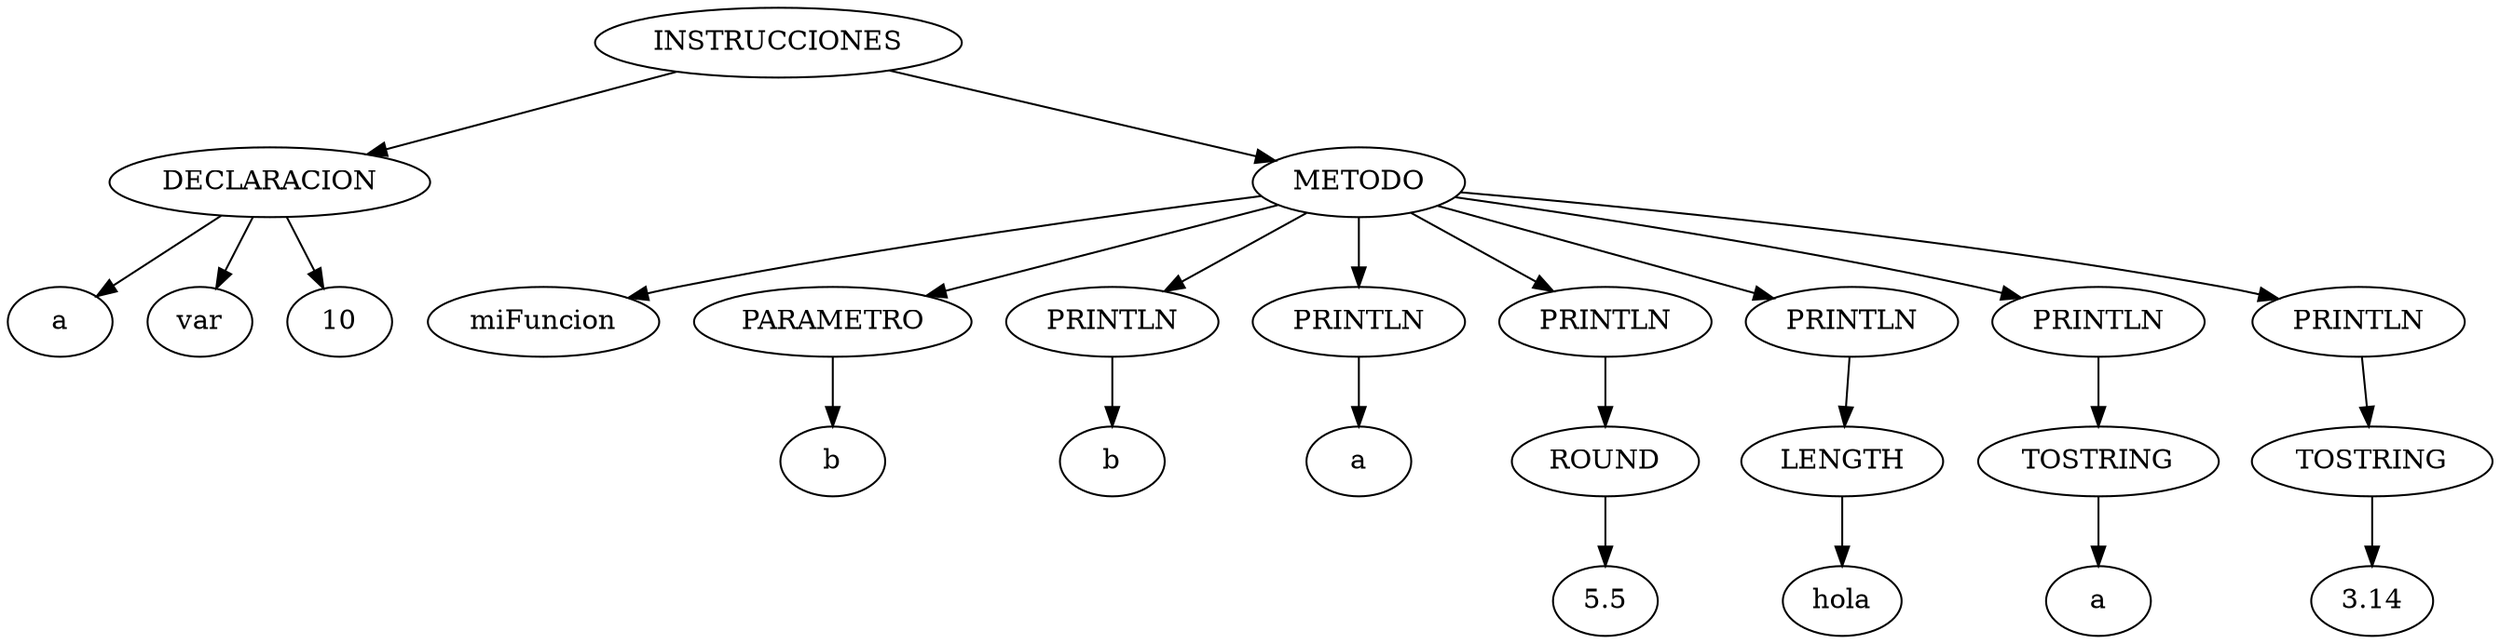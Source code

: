 digraph G {
nodo_r[label="INSTRUCCIONES"];
nodo_0[label="DECLARACION"];
nodo_0_id[label="a"];
nodo_0 -> nodo_0_id;
nodo_0_muta[label="var"];
nodo_0 -> nodo_0_muta;
nodo_1[label="10"];
nodo_0 -> nodo_1;
nodo_r -> nodo_0;
nodo_2[label="METODO"];
nodo_2_id[label="miFuncion"]
nodo_2 -> nodo_2_id
nodo_3[label="PARAMETRO"];
nodo_2 -> nodo_3
nodo_3_id[label="b"]
nodo_3 -> nodo_3_id
nodo_2 -> nodo_4;
nodo_4[label="PRINTLN"];
nodo_5[label="b"];
nodo_4 -> nodo_5;
nodo_2 -> nodo_6;
nodo_6[label="PRINTLN"];
nodo_7[label="a"];
nodo_6 -> nodo_7;
nodo_2 -> nodo_8;
nodo_8[label="PRINTLN"];
nodo_9[label="ROUND"];
nodo_9 -> nodo_10;
nodo_10[label="5.5"];
nodo_8 -> nodo_9;
nodo_2 -> nodo_11;
nodo_11[label="PRINTLN"];
nodo_12[label="LENGTH"];
nodo_12 -> nodo_13;
nodo_13[label="hola"];
nodo_11 -> nodo_12;
nodo_2 -> nodo_14;
nodo_14[label="PRINTLN"];
nodo_15[label="TOSTRING"];
nodo_15 -> nodo_16;
nodo_16[label="a"];
nodo_14 -> nodo_15;
nodo_2 -> nodo_17;
nodo_17[label="PRINTLN"];
nodo_18[label="TOSTRING"];
nodo_18 -> nodo_19;
nodo_19[label="3.14"];
nodo_17 -> nodo_18;
nodo_r -> nodo_2;
}